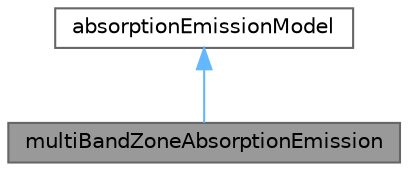 digraph "multiBandZoneAbsorptionEmission"
{
 // LATEX_PDF_SIZE
  bgcolor="transparent";
  edge [fontname=Helvetica,fontsize=10,labelfontname=Helvetica,labelfontsize=10];
  node [fontname=Helvetica,fontsize=10,shape=box,height=0.2,width=0.4];
  Node1 [id="Node000001",label="multiBandZoneAbsorptionEmission",height=0.2,width=0.4,color="gray40", fillcolor="grey60", style="filled", fontcolor="black",tooltip="multiBandZoneAbsorptionEmission radiation absorption/emission for solids."];
  Node2 -> Node1 [id="edge1_Node000001_Node000002",dir="back",color="steelblue1",style="solid",tooltip=" "];
  Node2 [id="Node000002",label="absorptionEmissionModel",height=0.2,width=0.4,color="gray40", fillcolor="white", style="filled",URL="$classFoam_1_1radiation_1_1absorptionEmissionModel.html",tooltip="Model to supply absorption and emission coefficients for radiation modelling."];
}
